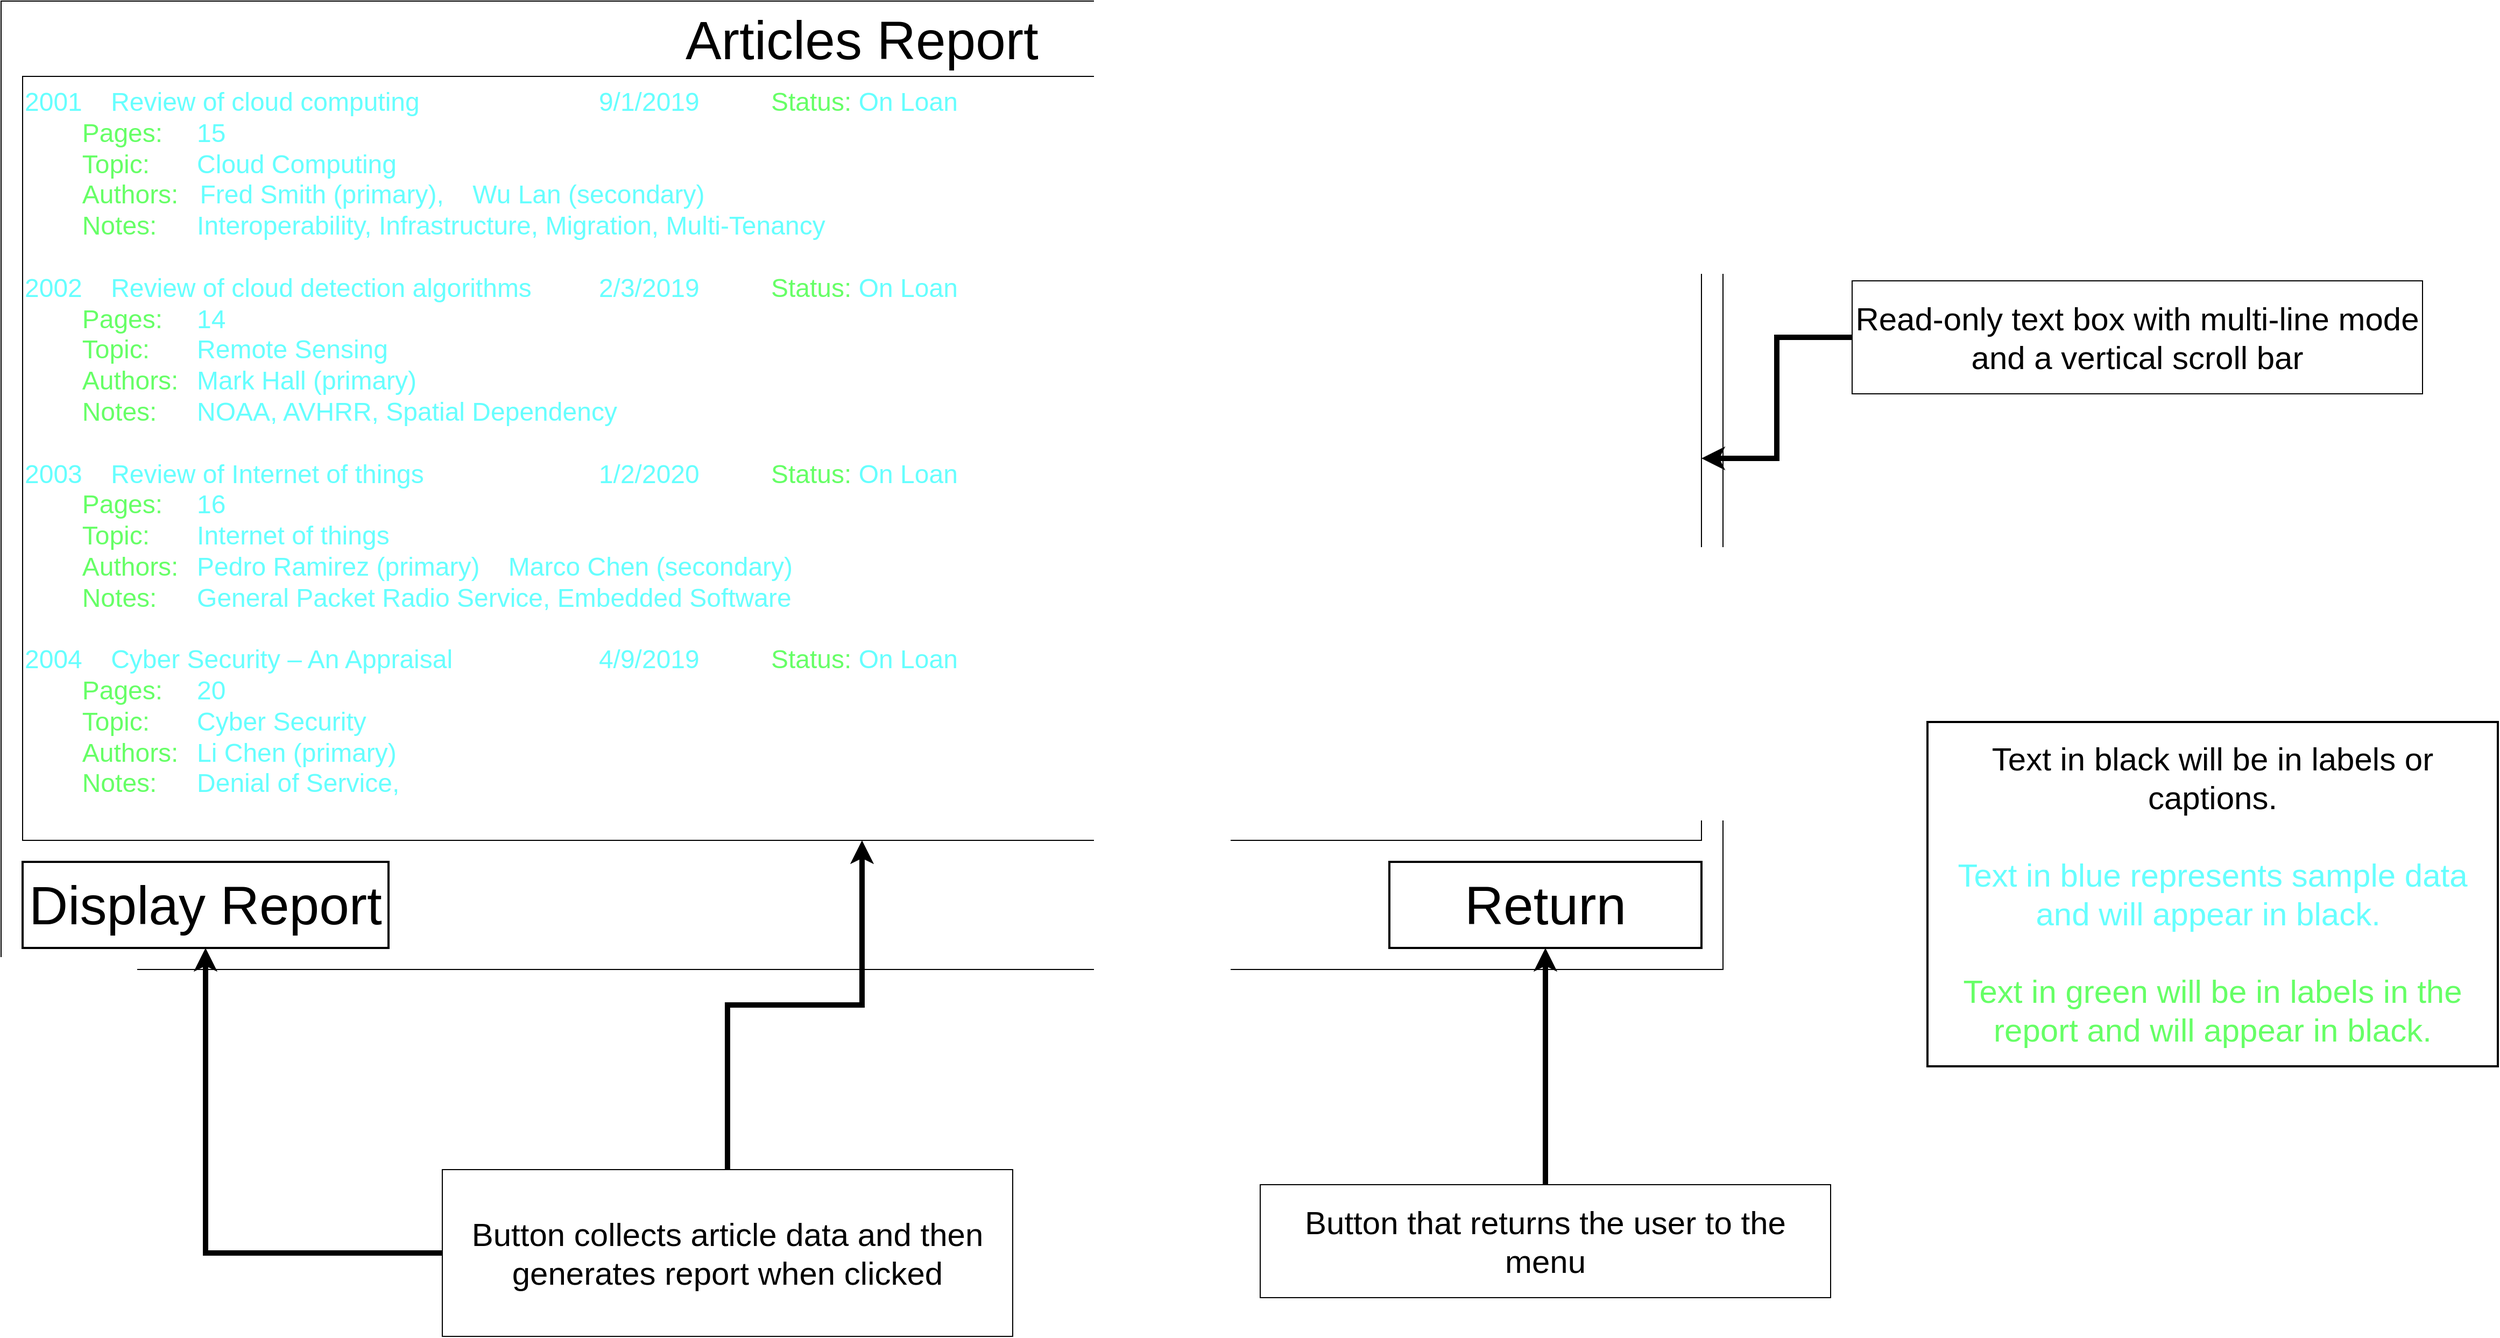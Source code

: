 <mxfile version="24.7.12">
  <diagram name="Page-1" id="N0Hd7t6T6hSaKdjdyGFI">
    <mxGraphModel dx="3640" dy="2006" grid="1" gridSize="10" guides="1" tooltips="1" connect="1" arrows="1" fold="1" page="1" pageScale="1" pageWidth="1169" pageHeight="827" math="0" shadow="0">
      <root>
        <mxCell id="0" />
        <mxCell id="1" parent="0" />
        <mxCell id="f4Jtz0p4KT4NomE1Ug3G-1" value="Articles Report" style="whiteSpace=wrap;html=1;fontSize=50;verticalAlign=top;movable=0;resizable=0;rotatable=0;deletable=0;editable=0;locked=1;connectable=0;" parent="1" vertex="1">
          <mxGeometry width="1600" height="900" as="geometry" />
        </mxCell>
        <mxCell id="f4Jtz0p4KT4NomE1Ug3G-47" value="Display Report" style="rounded=0;whiteSpace=wrap;html=1;fontSize=50;strokeWidth=2;" parent="1" vertex="1">
          <mxGeometry x="20" y="800" width="340" height="80" as="geometry" />
        </mxCell>
        <mxCell id="f4Jtz0p4KT4NomE1Ug3G-48" value="Return" style="rounded=0;whiteSpace=wrap;html=1;fontSize=50;strokeWidth=2;" parent="1" vertex="1">
          <mxGeometry x="1290" y="800" width="290" height="80" as="geometry" />
        </mxCell>
        <mxCell id="f4Jtz0p4KT4NomE1Ug3G-50" style="edgeStyle=orthogonalEdgeStyle;rounded=0;orthogonalLoop=1;jettySize=auto;html=1;fontSize=100;strokeWidth=5;exitX=0.5;exitY=0;exitDx=0;exitDy=0;" parent="1" source="f4Jtz0p4KT4NomE1Ug3G-49" target="f4Jtz0p4KT4NomE1Ug3G-48" edge="1">
          <mxGeometry relative="1" as="geometry">
            <Array as="points">
              <mxPoint x="1435" y="1030" />
              <mxPoint x="1435" y="1030" />
            </Array>
          </mxGeometry>
        </mxCell>
        <mxCell id="f4Jtz0p4KT4NomE1Ug3G-49" value="Button that returns the user to the menu" style="rounded=0;whiteSpace=wrap;html=1;fontSize=30;" parent="1" vertex="1">
          <mxGeometry x="1170" y="1100" width="530" height="105" as="geometry" />
        </mxCell>
        <mxCell id="f4Jtz0p4KT4NomE1Ug3G-52" style="edgeStyle=orthogonalEdgeStyle;rounded=0;orthogonalLoop=1;jettySize=auto;html=1;entryX=0.5;entryY=1;entryDx=0;entryDy=0;strokeWidth=5;" parent="1" source="f4Jtz0p4KT4NomE1Ug3G-51" target="f4Jtz0p4KT4NomE1Ug3G-47" edge="1">
          <mxGeometry relative="1" as="geometry" />
        </mxCell>
        <mxCell id="k2KhV0KlQwDRxl8aZdoA-8" style="edgeStyle=orthogonalEdgeStyle;rounded=0;orthogonalLoop=1;jettySize=auto;html=1;strokeWidth=5;" edge="1" parent="1" source="f4Jtz0p4KT4NomE1Ug3G-51" target="k2KhV0KlQwDRxl8aZdoA-7">
          <mxGeometry relative="1" as="geometry" />
        </mxCell>
        <mxCell id="f4Jtz0p4KT4NomE1Ug3G-51" value="Button collects article data and then generates report when clicked" style="rounded=0;whiteSpace=wrap;html=1;fontSize=30;" parent="1" vertex="1">
          <mxGeometry x="410" y="1086" width="530" height="155" as="geometry" />
        </mxCell>
        <mxCell id="zkrj8ikKc5orAXMIiYBu-33" value="&lt;div&gt;Text in black will be in labels or captions. &lt;br&gt;&lt;/div&gt;&lt;div&gt;&lt;br&gt;&lt;/div&gt;&lt;div&gt;&lt;font color=&quot;#66ffff&quot;&gt;Text in blue represents sample data and will appear in black.&amp;nbsp;&lt;/font&gt;&lt;/div&gt;&lt;div&gt;&lt;br&gt;&lt;/div&gt;&lt;div&gt;&lt;font color=&quot;#66ff66&quot;&gt;Text in green will be in labels in the report and will appear in black.&lt;/font&gt;&lt;/div&gt;" style="rounded=0;whiteSpace=wrap;html=1;fontSize=30;strokeWidth=2;" parent="1" vertex="1">
          <mxGeometry x="1790" y="670" width="530" height="320" as="geometry" />
        </mxCell>
        <mxCell id="k2KhV0KlQwDRxl8aZdoA-7" value="&lt;div style=&quot;font-size: 24px;&quot;&gt;&lt;font style=&quot;font-size: 24px;&quot; color=&quot;#66ffff&quot;&gt;2001&amp;nbsp;&amp;nbsp;&amp;nbsp; Review of cloud computing&amp;nbsp;&amp;nbsp;&lt;span style=&quot;white-space: pre; font-size: 24px;&quot;&gt;&#x9;&lt;/span&gt;&lt;/font&gt;&lt;font style=&quot;font-size: 24px;&quot; color=&quot;#66ffff&quot;&gt;&lt;span style=&quot;white-space: pre;&quot;&gt;&#x9;&lt;/span&gt;&lt;span style=&quot;white-space: pre;&quot;&gt;&#x9;&lt;/span&gt;9/1/2019&amp;nbsp;&amp;nbsp;&amp;nbsp; &lt;span style=&quot;white-space: pre; font-size: 24px;&quot;&gt;&#x9;&lt;/span&gt;&lt;/font&gt;&lt;font color=&quot;#66ff66&quot;&gt;Status:&lt;/font&gt;&lt;font style=&quot;font-size: 24px;&quot; color=&quot;#66ffff&quot;&gt; On Loan&lt;/font&gt;&lt;font style=&quot;font-size: 24px;&quot; color=&quot;#66ffff&quot;&gt;&amp;nbsp;&amp;nbsp;&amp;nbsp;&amp;nbsp;&amp;nbsp;&amp;nbsp;&amp;nbsp; &lt;/font&gt;&lt;/div&gt;&lt;div style=&quot;font-size: 24px;&quot;&gt;&lt;font style=&quot;font-size: 24px;&quot; color=&quot;#66ffff&quot;&gt;&lt;span style=&quot;white-space: pre; font-size: 24px;&quot;&gt;&#x9;&lt;/span&gt;&lt;/font&gt;&lt;font color=&quot;#66ff66&quot;&gt;Pages:&lt;/font&gt;&lt;font style=&quot;font-size: 24px;&quot; color=&quot;#66ffff&quot;&gt;&lt;span style=&quot;white-space: pre;&quot;&gt;&#x9;&lt;/span&gt;15&amp;nbsp;&amp;nbsp;&amp;nbsp;&amp;nbsp;&lt;/font&gt;&lt;/div&gt;&lt;div style=&quot;font-size: 24px;&quot;&gt;&lt;font style=&quot;font-size: 24px;&quot; color=&quot;#66ffff&quot;&gt;&lt;span style=&quot;white-space: pre; font-size: 24px;&quot;&gt;&#x9;&lt;/span&gt;&lt;/font&gt;&lt;font color=&quot;#66ff66&quot; style=&quot;font-size: 24px;&quot;&gt;Topic:&lt;/font&gt;&lt;font style=&quot;font-size: 24px;&quot; color=&quot;#66ffff&quot;&gt; &lt;span style=&quot;white-space: pre;&quot;&gt;&#x9;&lt;/span&gt;Cloud Computing &lt;br style=&quot;font-size: 24px;&quot;&gt;&lt;/font&gt;&lt;/div&gt;&lt;font style=&quot;font-size: 24px;&quot; color=&quot;#66ffff&quot;&gt;&lt;span style=&quot;white-space: pre; font-size: 24px;&quot;&gt;&#x9;&lt;/span&gt;&lt;/font&gt;&lt;font style=&quot;font-size: 24px;&quot; color=&quot;#66ff66&quot;&gt;Authors:&lt;/font&gt;&lt;font style=&quot;font-size: 24px;&quot; color=&quot;#66ffff&quot;&gt;&amp;nbsp;&amp;nbsp; Fred Smith (primary),&amp;nbsp;&amp;nbsp;&amp;nbsp; Wu Lan (secondary)&lt;br style=&quot;font-size: 24px;&quot;&gt;&lt;/font&gt;&lt;font style=&quot;font-size: 24px;&quot; color=&quot;#66ff66&quot;&gt;&lt;span style=&quot;white-space: pre; font-size: 24px;&quot;&gt;&#x9;&lt;/span&gt;Notes:&lt;/font&gt;&lt;font style=&quot;font-size: 24px;&quot; color=&quot;#66ffff&quot;&gt; &lt;span style=&quot;white-space: pre;&quot;&gt;&#x9;&lt;/span&gt;Interoperability, Infrastructure, Migration, Multi-Tenancy&lt;br style=&quot;font-size: 24px;&quot;&gt;&lt;br style=&quot;font-size: 24px;&quot;&gt;&lt;/font&gt;&lt;div style=&quot;font-size: 24px;&quot;&gt;&lt;font style=&quot;font-size: 24px;&quot; color=&quot;#66ffff&quot;&gt;2002&amp;nbsp;&amp;nbsp;&amp;nbsp; Review of cloud detection algorithms&lt;span style=&quot;white-space: pre;&quot;&gt;&#x9;&lt;/span&gt;&lt;span style=&quot;white-space: pre;&quot;&gt;&#x9;&lt;/span&gt;&lt;/font&gt;&lt;font style=&quot;font-size: 24px;&quot; color=&quot;#66ffff&quot;&gt;2/3/2019&amp;nbsp;&amp;nbsp;&amp;nbsp;&amp;nbsp; &lt;/font&gt;&lt;font color=&quot;#66ff66&quot;&gt;&lt;span style=&quot;white-space: pre;&quot;&gt;&#x9;&lt;/span&gt;Status:&lt;/font&gt;&lt;font style=&quot;font-size: 24px;&quot; color=&quot;#66ffff&quot;&gt; On Loan&lt;/font&gt;&lt;/div&gt;&lt;div style=&quot;font-size: 24px;&quot;&gt;&lt;font style=&quot;font-size: 24px;&quot; color=&quot;#66ffff&quot;&gt;&lt;span style=&quot;white-space: pre; font-size: 24px;&quot;&gt;&#x9;&lt;/span&gt;&lt;/font&gt;&lt;font color=&quot;#66ff66&quot;&gt;Pages:&lt;/font&gt;&lt;font style=&quot;font-size: 24px;&quot; color=&quot;#66ffff&quot;&gt;&lt;span style=&quot;white-space: pre;&quot;&gt;&#x9;&lt;/span&gt;14&amp;nbsp;&amp;nbsp;&amp;nbsp;&amp;nbsp;&lt;/font&gt;&lt;/div&gt;&lt;div style=&quot;font-size: 24px;&quot;&gt;&lt;font style=&quot;font-size: 24px;&quot; color=&quot;#66ffff&quot;&gt;&lt;span style=&quot;white-space: pre; font-size: 24px;&quot;&gt;&#x9;&lt;/span&gt;&lt;/font&gt;&lt;font color=&quot;#66ff66&quot; style=&quot;font-size: 24px;&quot;&gt;Topic: &lt;/font&gt;&lt;font style=&quot;font-size: 24px;&quot; color=&quot;#66ffff&quot;&gt;&lt;span style=&quot;white-space: pre;&quot;&gt;&#x9;&lt;/span&gt;Remote Sensing&lt;br style=&quot;font-size: 24px;&quot;&gt;&lt;/font&gt;&lt;/div&gt;&lt;font style=&quot;font-size: 24px;&quot; color=&quot;#66ffff&quot;&gt;&lt;span style=&quot;white-space: pre; font-size: 24px;&quot;&gt;&#x9;&lt;/span&gt;&lt;/font&gt;&lt;font style=&quot;font-size: 24px;&quot; color=&quot;#66ff66&quot;&gt;Authors:&lt;/font&gt;&lt;font style=&quot;font-size: 24px;&quot; color=&quot;#66ffff&quot;&gt;&lt;span style=&quot;white-space: pre;&quot;&gt;&#x9;&lt;/span&gt;Mark Hall (primary)&lt;br style=&quot;font-size: 24px;&quot;&gt;&lt;/font&gt;&lt;font style=&quot;font-size: 24px;&quot; color=&quot;#66ff66&quot;&gt;&lt;span style=&quot;white-space: pre; font-size: 24px;&quot;&gt;&#x9;&lt;/span&gt;Notes:&lt;/font&gt;&lt;font style=&quot;font-size: 24px;&quot; color=&quot;#66ffff&quot;&gt; &lt;span style=&quot;white-space: pre;&quot;&gt;&#x9;&lt;/span&gt;NOAA, AVHRR, Spatial Dependency&lt;br style=&quot;font-size: 24px;&quot;&gt;&lt;br style=&quot;font-size: 24px;&quot;&gt;&lt;/font&gt;&lt;div style=&quot;font-size: 24px;&quot;&gt;&lt;font style=&quot;font-size: 24px;&quot; color=&quot;#66ffff&quot;&gt;2003&amp;nbsp;&amp;nbsp;&amp;nbsp; Review of Internet of things&amp;nbsp;&amp;nbsp;&amp;nbsp;&amp;nbsp;&amp;nbsp;&amp;nbsp;&amp;nbsp;&lt;/font&gt;&lt;font style=&quot;font-size: 24px;&quot; color=&quot;#66ffff&quot;&gt;&lt;span style=&quot;white-space: pre;&quot;&gt;&#x9;&lt;/span&gt;&lt;span style=&quot;white-space: pre;&quot;&gt;&#x9;&lt;/span&gt;&lt;span style=&quot;white-space: pre;&quot;&gt;&#x9;&lt;/span&gt;1/2/2020&amp;nbsp;&amp;nbsp;&amp;nbsp;&amp;nbsp; &lt;/font&gt;&lt;font color=&quot;#66ff66&quot;&gt;&lt;span style=&quot;white-space: pre;&quot;&gt;&#x9;&lt;/span&gt;Status: &lt;/font&gt;&lt;font style=&quot;font-size: 24px;&quot; color=&quot;#66ffff&quot;&gt;On Loan&lt;/font&gt;&lt;font style=&quot;font-size: 24px;&quot; color=&quot;#66ffff&quot;&gt; &lt;br style=&quot;font-size: 24px;&quot;&gt;&lt;/font&gt;&lt;/div&gt;&lt;div style=&quot;font-size: 24px;&quot;&gt;&lt;font style=&quot;font-size: 24px;&quot; color=&quot;#66ffff&quot;&gt;&lt;span style=&quot;white-space: pre; font-size: 24px;&quot;&gt;&#x9;&lt;/span&gt;&lt;/font&gt;&lt;font color=&quot;#66ff66&quot;&gt;Pages:&lt;/font&gt;&lt;font style=&quot;font-size: 24px;&quot; color=&quot;#66ffff&quot;&gt;&lt;span style=&quot;white-space: pre;&quot;&gt;&#x9;&lt;/span&gt;16&amp;nbsp;&amp;nbsp;&amp;nbsp; &lt;br style=&quot;font-size: 24px;&quot;&gt;&lt;/font&gt;&lt;/div&gt;&lt;div style=&quot;font-size: 24px;&quot;&gt;&lt;font style=&quot;font-size: 24px;&quot; color=&quot;#66ffff&quot;&gt;&lt;span style=&quot;white-space: pre; font-size: 24px;&quot;&gt;&#x9;&lt;/span&gt;&lt;/font&gt;&lt;font color=&quot;#66ff66&quot; style=&quot;font-size: 24px;&quot;&gt;Topic: &lt;/font&gt;&lt;font style=&quot;font-size: 24px;&quot; color=&quot;#66ffff&quot;&gt;&lt;span style=&quot;white-space: pre;&quot;&gt;&#x9;&lt;/span&gt;Internet of things&amp;nbsp;&amp;nbsp;&amp;nbsp; &lt;br style=&quot;font-size: 24px;&quot;&gt;&lt;/font&gt;&lt;/div&gt;&lt;font style=&quot;font-size: 24px;&quot; color=&quot;#66ffff&quot;&gt;&lt;span style=&quot;white-space: pre; font-size: 24px;&quot;&gt;&#x9;&lt;/span&gt;&lt;/font&gt;&lt;font style=&quot;font-size: 24px;&quot; color=&quot;#66ff66&quot;&gt;Authors:&lt;/font&gt;&lt;font style=&quot;font-size: 24px;&quot; color=&quot;#66ffff&quot;&gt;&lt;span style=&quot;white-space: pre;&quot;&gt;&#x9;&lt;/span&gt;Pedro Ramirez (primary)&amp;nbsp;&amp;nbsp;&amp;nbsp; Marco Chen (secondary)&lt;br style=&quot;font-size: 24px;&quot;&gt;&lt;/font&gt;&lt;font style=&quot;font-size: 24px;&quot; color=&quot;#66ff66&quot;&gt;&lt;span style=&quot;white-space: pre; font-size: 24px;&quot;&gt;&#x9;&lt;/span&gt;Notes:&lt;span style=&quot;white-space: pre;&quot;&gt;&#x9;&lt;/span&gt;&lt;/font&gt;&lt;font style=&quot;font-size: 24px;&quot; color=&quot;#66ffff&quot;&gt;General Packet Radio Service, Embedded Software&lt;br style=&quot;font-size: 24px;&quot;&gt;&lt;br style=&quot;font-size: 24px;&quot;&gt;&lt;/font&gt;&lt;div&gt;&lt;font style=&quot;font-size: 24px;&quot; color=&quot;#66ffff&quot;&gt;2004&amp;nbsp;&amp;nbsp;&amp;nbsp; Cyber Security – An Appraisal&lt;span style=&quot;white-space: pre;&quot;&gt;&#x9;&lt;/span&gt;&lt;span style=&quot;white-space: pre;&quot;&gt;&#x9;&lt;span style=&quot;white-space: pre;&quot;&gt;&#x9;&lt;/span&gt;&lt;/span&gt;&lt;/font&gt;&lt;font style=&quot;font-size: 24px;&quot; color=&quot;#66ffff&quot;&gt;4/9/2019&amp;nbsp;&amp;nbsp;&amp;nbsp;&amp;nbsp; &lt;/font&gt;&lt;font color=&quot;#66ff66&quot;&gt;&lt;span style=&quot;white-space: pre;&quot;&gt;&#x9;&lt;/span&gt;Status: &lt;/font&gt;&lt;font style=&quot;font-size: 24px;&quot; color=&quot;#66ffff&quot;&gt;On Loan&lt;/font&gt;&lt;font style=&quot;font-size: 24px;&quot; color=&quot;#66ffff&quot;&gt; &lt;br&gt;&lt;/font&gt;&lt;/div&gt;&lt;div&gt;&lt;font style=&quot;font-size: 24px;&quot; color=&quot;#66ffff&quot;&gt;&lt;span style=&quot;white-space: pre;&quot;&gt;&#x9;&lt;/span&gt;&lt;/font&gt;&lt;font color=&quot;#66ff66&quot;&gt;Pages:&lt;/font&gt;&lt;font style=&quot;font-size: 24px;&quot; color=&quot;#66ffff&quot;&gt;&lt;span style=&quot;white-space: pre;&quot;&gt;&#x9;&lt;/span&gt;20&amp;nbsp;&amp;nbsp;&amp;nbsp;&amp;nbsp;&lt;/font&gt;&lt;/div&gt;&lt;div&gt;&lt;font style=&quot;font-size: 24px;&quot; color=&quot;#66ffff&quot;&gt;&lt;span style=&quot;white-space: pre;&quot;&gt;&#x9;&lt;/span&gt;&lt;/font&gt;&lt;font color=&quot;#66ff66&quot; style=&quot;font-size: 24px;&quot;&gt;Topic:&lt;span style=&quot;white-space: pre;&quot;&gt;&#x9;&lt;/span&gt;&lt;/font&gt;&lt;font style=&quot;font-size: 24px;&quot; color=&quot;#66ffff&quot;&gt;Cyber Security&amp;nbsp;&amp;nbsp;&amp;nbsp; &lt;br&gt;&lt;/font&gt;&lt;/div&gt;&lt;font style=&quot;font-size: 24px;&quot; color=&quot;#66ffff&quot;&gt;&lt;span style=&quot;white-space: pre; font-size: 24px;&quot;&gt;&#x9;&lt;/span&gt;&lt;/font&gt;&lt;font style=&quot;font-size: 24px;&quot; color=&quot;#66ff66&quot;&gt;Authors:&lt;/font&gt;&lt;font style=&quot;font-size: 24px;&quot; color=&quot;#66ffff&quot;&gt;&lt;span style=&quot;white-space: pre;&quot;&gt;&#x9;&lt;/span&gt;Li Chen (primary)&amp;nbsp;&amp;nbsp; &amp;nbsp;&lt;br style=&quot;font-size: 24px;&quot;&gt;&lt;span style=&quot;white-space: pre; font-size: 24px;&quot;&gt;&#x9;&lt;/span&gt;&lt;/font&gt;&lt;font style=&quot;font-size: 24px;&quot; color=&quot;#66ff66&quot;&gt;Notes:&lt;/font&gt;&lt;font style=&quot;font-size: 24px;&quot; color=&quot;#66ffff&quot;&gt;&lt;span style=&quot;white-space: pre;&quot;&gt;&#x9;&lt;/span&gt;Denial of Service, &lt;/font&gt;&lt;div style=&quot;font-size: 24px;&quot;&gt;&lt;br style=&quot;font-size: 24px;&quot;&gt;&lt;/div&gt;" style="whiteSpace=wrap;html=1;fontSize=24;verticalAlign=middle;align=left;" vertex="1" parent="1">
          <mxGeometry x="20" y="70" width="1560" height="710" as="geometry" />
        </mxCell>
        <mxCell id="k2KhV0KlQwDRxl8aZdoA-10" style="edgeStyle=orthogonalEdgeStyle;rounded=0;orthogonalLoop=1;jettySize=auto;html=1;strokeWidth=5;" edge="1" parent="1" source="k2KhV0KlQwDRxl8aZdoA-9" target="k2KhV0KlQwDRxl8aZdoA-7">
          <mxGeometry relative="1" as="geometry" />
        </mxCell>
        <mxCell id="k2KhV0KlQwDRxl8aZdoA-9" value="Read-only text box with multi-line mode and a vertical scroll bar" style="rounded=0;whiteSpace=wrap;html=1;fontSize=30;" vertex="1" parent="1">
          <mxGeometry x="1720" y="260" width="530" height="105" as="geometry" />
        </mxCell>
      </root>
    </mxGraphModel>
  </diagram>
</mxfile>
